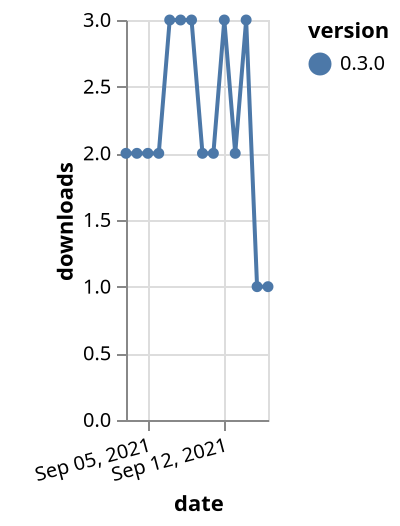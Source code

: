 {"$schema": "https://vega.github.io/schema/vega-lite/v5.json", "description": "A simple bar chart with embedded data.", "data": {"values": [{"date": "2021-09-03", "total": 1864, "delta": 2, "version": "0.3.0"}, {"date": "2021-09-04", "total": 1866, "delta": 2, "version": "0.3.0"}, {"date": "2021-09-05", "total": 1868, "delta": 2, "version": "0.3.0"}, {"date": "2021-09-06", "total": 1870, "delta": 2, "version": "0.3.0"}, {"date": "2021-09-07", "total": 1873, "delta": 3, "version": "0.3.0"}, {"date": "2021-09-08", "total": 1876, "delta": 3, "version": "0.3.0"}, {"date": "2021-09-09", "total": 1879, "delta": 3, "version": "0.3.0"}, {"date": "2021-09-10", "total": 1881, "delta": 2, "version": "0.3.0"}, {"date": "2021-09-11", "total": 1883, "delta": 2, "version": "0.3.0"}, {"date": "2021-09-12", "total": 1886, "delta": 3, "version": "0.3.0"}, {"date": "2021-09-13", "total": 1888, "delta": 2, "version": "0.3.0"}, {"date": "2021-09-14", "total": 1891, "delta": 3, "version": "0.3.0"}, {"date": "2021-09-15", "total": 1892, "delta": 1, "version": "0.3.0"}, {"date": "2021-09-16", "total": 1893, "delta": 1, "version": "0.3.0"}]}, "width": "container", "mark": {"type": "line", "point": {"filled": true}}, "encoding": {"x": {"field": "date", "type": "temporal", "timeUnit": "yearmonthdate", "title": "date", "axis": {"labelAngle": -15}}, "y": {"field": "delta", "type": "quantitative", "title": "downloads"}, "color": {"field": "version", "type": "nominal"}, "tooltip": {"field": "delta"}}}